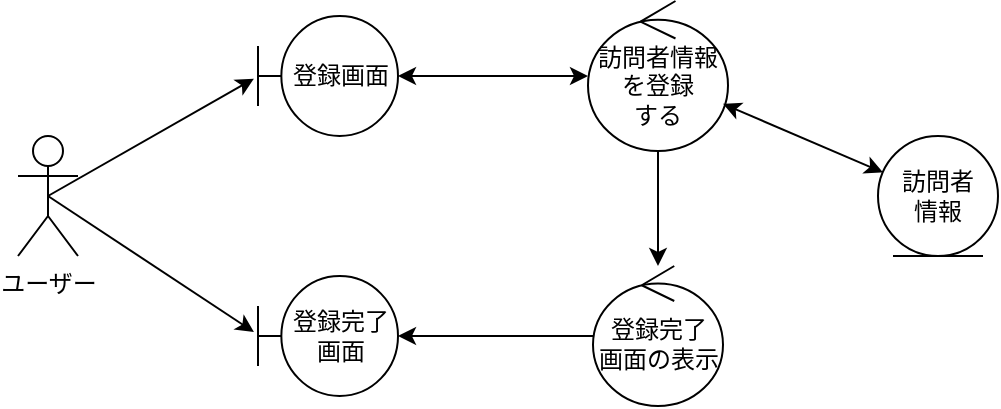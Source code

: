 <mxfile version="28.1.2">
  <diagram name="ページ1" id="rQqJZIX6tr6lNk25Nhh9">
    <mxGraphModel dx="786" dy="516" grid="1" gridSize="10" guides="1" tooltips="1" connect="1" arrows="1" fold="1" page="1" pageScale="1" pageWidth="1600" pageHeight="1200" math="0" shadow="0">
      <root>
        <mxCell id="0" />
        <mxCell id="1" parent="0" />
        <mxCell id="Q8PtHmKjfMacY_4Qo-mY-1" value="ユーザー" style="shape=umlActor;verticalLabelPosition=bottom;verticalAlign=top;html=1;" parent="1" vertex="1">
          <mxGeometry x="580" y="570" width="30" height="60" as="geometry" />
        </mxCell>
        <mxCell id="Q8PtHmKjfMacY_4Qo-mY-2" value="登録画面" style="shape=umlBoundary;whiteSpace=wrap;html=1;" parent="1" vertex="1">
          <mxGeometry x="700" y="510" width="70" height="60" as="geometry" />
        </mxCell>
        <mxCell id="Q8PtHmKjfMacY_4Qo-mY-3" value="登録完了画面" style="shape=umlBoundary;whiteSpace=wrap;html=1;" parent="1" vertex="1">
          <mxGeometry x="700" y="640" width="70" height="60" as="geometry" />
        </mxCell>
        <mxCell id="Q8PtHmKjfMacY_4Qo-mY-4" value="" style="endArrow=classic;html=1;rounded=0;exitX=0.5;exitY=0.5;exitDx=0;exitDy=0;exitPerimeter=0;entryX=-0.029;entryY=0.522;entryDx=0;entryDy=0;entryPerimeter=0;" parent="1" source="Q8PtHmKjfMacY_4Qo-mY-1" target="Q8PtHmKjfMacY_4Qo-mY-2" edge="1">
          <mxGeometry width="50" height="50" relative="1" as="geometry">
            <mxPoint x="800" y="640" as="sourcePoint" />
            <mxPoint x="850" y="590" as="targetPoint" />
          </mxGeometry>
        </mxCell>
        <mxCell id="Q8PtHmKjfMacY_4Qo-mY-5" value="" style="endArrow=classic;html=1;rounded=0;exitX=0.5;exitY=0.5;exitDx=0;exitDy=0;exitPerimeter=0;entryX=-0.029;entryY=0.467;entryDx=0;entryDy=0;entryPerimeter=0;" parent="1" source="Q8PtHmKjfMacY_4Qo-mY-1" target="Q8PtHmKjfMacY_4Qo-mY-3" edge="1">
          <mxGeometry width="50" height="50" relative="1" as="geometry">
            <mxPoint x="700" y="690" as="sourcePoint" />
            <mxPoint x="805" y="630" as="targetPoint" />
          </mxGeometry>
        </mxCell>
        <mxCell id="Q8PtHmKjfMacY_4Qo-mY-6" value="訪問者情報&lt;br&gt;を登録&lt;br&gt;する" style="ellipse;shape=umlControl;whiteSpace=wrap;html=1;" parent="1" vertex="1">
          <mxGeometry x="865" y="502.5" width="70" height="75" as="geometry" />
        </mxCell>
        <mxCell id="Q8PtHmKjfMacY_4Qo-mY-7" value="訪問者&lt;br&gt;情報" style="ellipse;shape=umlEntity;whiteSpace=wrap;html=1;" parent="1" vertex="1">
          <mxGeometry x="1010" y="570" width="60" height="60" as="geometry" />
        </mxCell>
        <mxCell id="Q8PtHmKjfMacY_4Qo-mY-8" value="登録完了&lt;br&gt;画面の表示" style="ellipse;shape=umlControl;whiteSpace=wrap;html=1;" parent="1" vertex="1">
          <mxGeometry x="867.5" y="635" width="65" height="70" as="geometry" />
        </mxCell>
        <mxCell id="Q8PtHmKjfMacY_4Qo-mY-9" value="" style="endArrow=classic;html=1;rounded=0;startArrow=classic;startFill=1;" parent="1" source="Q8PtHmKjfMacY_4Qo-mY-2" target="Q8PtHmKjfMacY_4Qo-mY-6" edge="1">
          <mxGeometry width="50" height="50" relative="1" as="geometry">
            <mxPoint x="660" y="620" as="sourcePoint" />
            <mxPoint x="765" y="560" as="targetPoint" />
          </mxGeometry>
        </mxCell>
        <mxCell id="Q8PtHmKjfMacY_4Qo-mY-10" value="" style="endArrow=classic;html=1;rounded=0;" parent="1" source="Q8PtHmKjfMacY_4Qo-mY-8" target="Q8PtHmKjfMacY_4Qo-mY-3" edge="1">
          <mxGeometry width="50" height="50" relative="1" as="geometry">
            <mxPoint x="800" y="680" as="sourcePoint" />
            <mxPoint x="905" y="620" as="targetPoint" />
          </mxGeometry>
        </mxCell>
        <mxCell id="Q8PtHmKjfMacY_4Qo-mY-11" value="" style="endArrow=classic;html=1;rounded=0;" parent="1" source="Q8PtHmKjfMacY_4Qo-mY-6" target="Q8PtHmKjfMacY_4Qo-mY-8" edge="1">
          <mxGeometry width="50" height="50" relative="1" as="geometry">
            <mxPoint x="850" y="610" as="sourcePoint" />
            <mxPoint x="935" y="620" as="targetPoint" />
          </mxGeometry>
        </mxCell>
        <mxCell id="Q8PtHmKjfMacY_4Qo-mY-12" value="" style="endArrow=classic;html=1;rounded=0;startArrow=classic;startFill=1;" parent="1" source="Q8PtHmKjfMacY_4Qo-mY-6" target="Q8PtHmKjfMacY_4Qo-mY-7" edge="1">
          <mxGeometry width="50" height="50" relative="1" as="geometry">
            <mxPoint x="1010" y="740" as="sourcePoint" />
            <mxPoint x="1115" y="680" as="targetPoint" />
          </mxGeometry>
        </mxCell>
      </root>
    </mxGraphModel>
  </diagram>
</mxfile>
